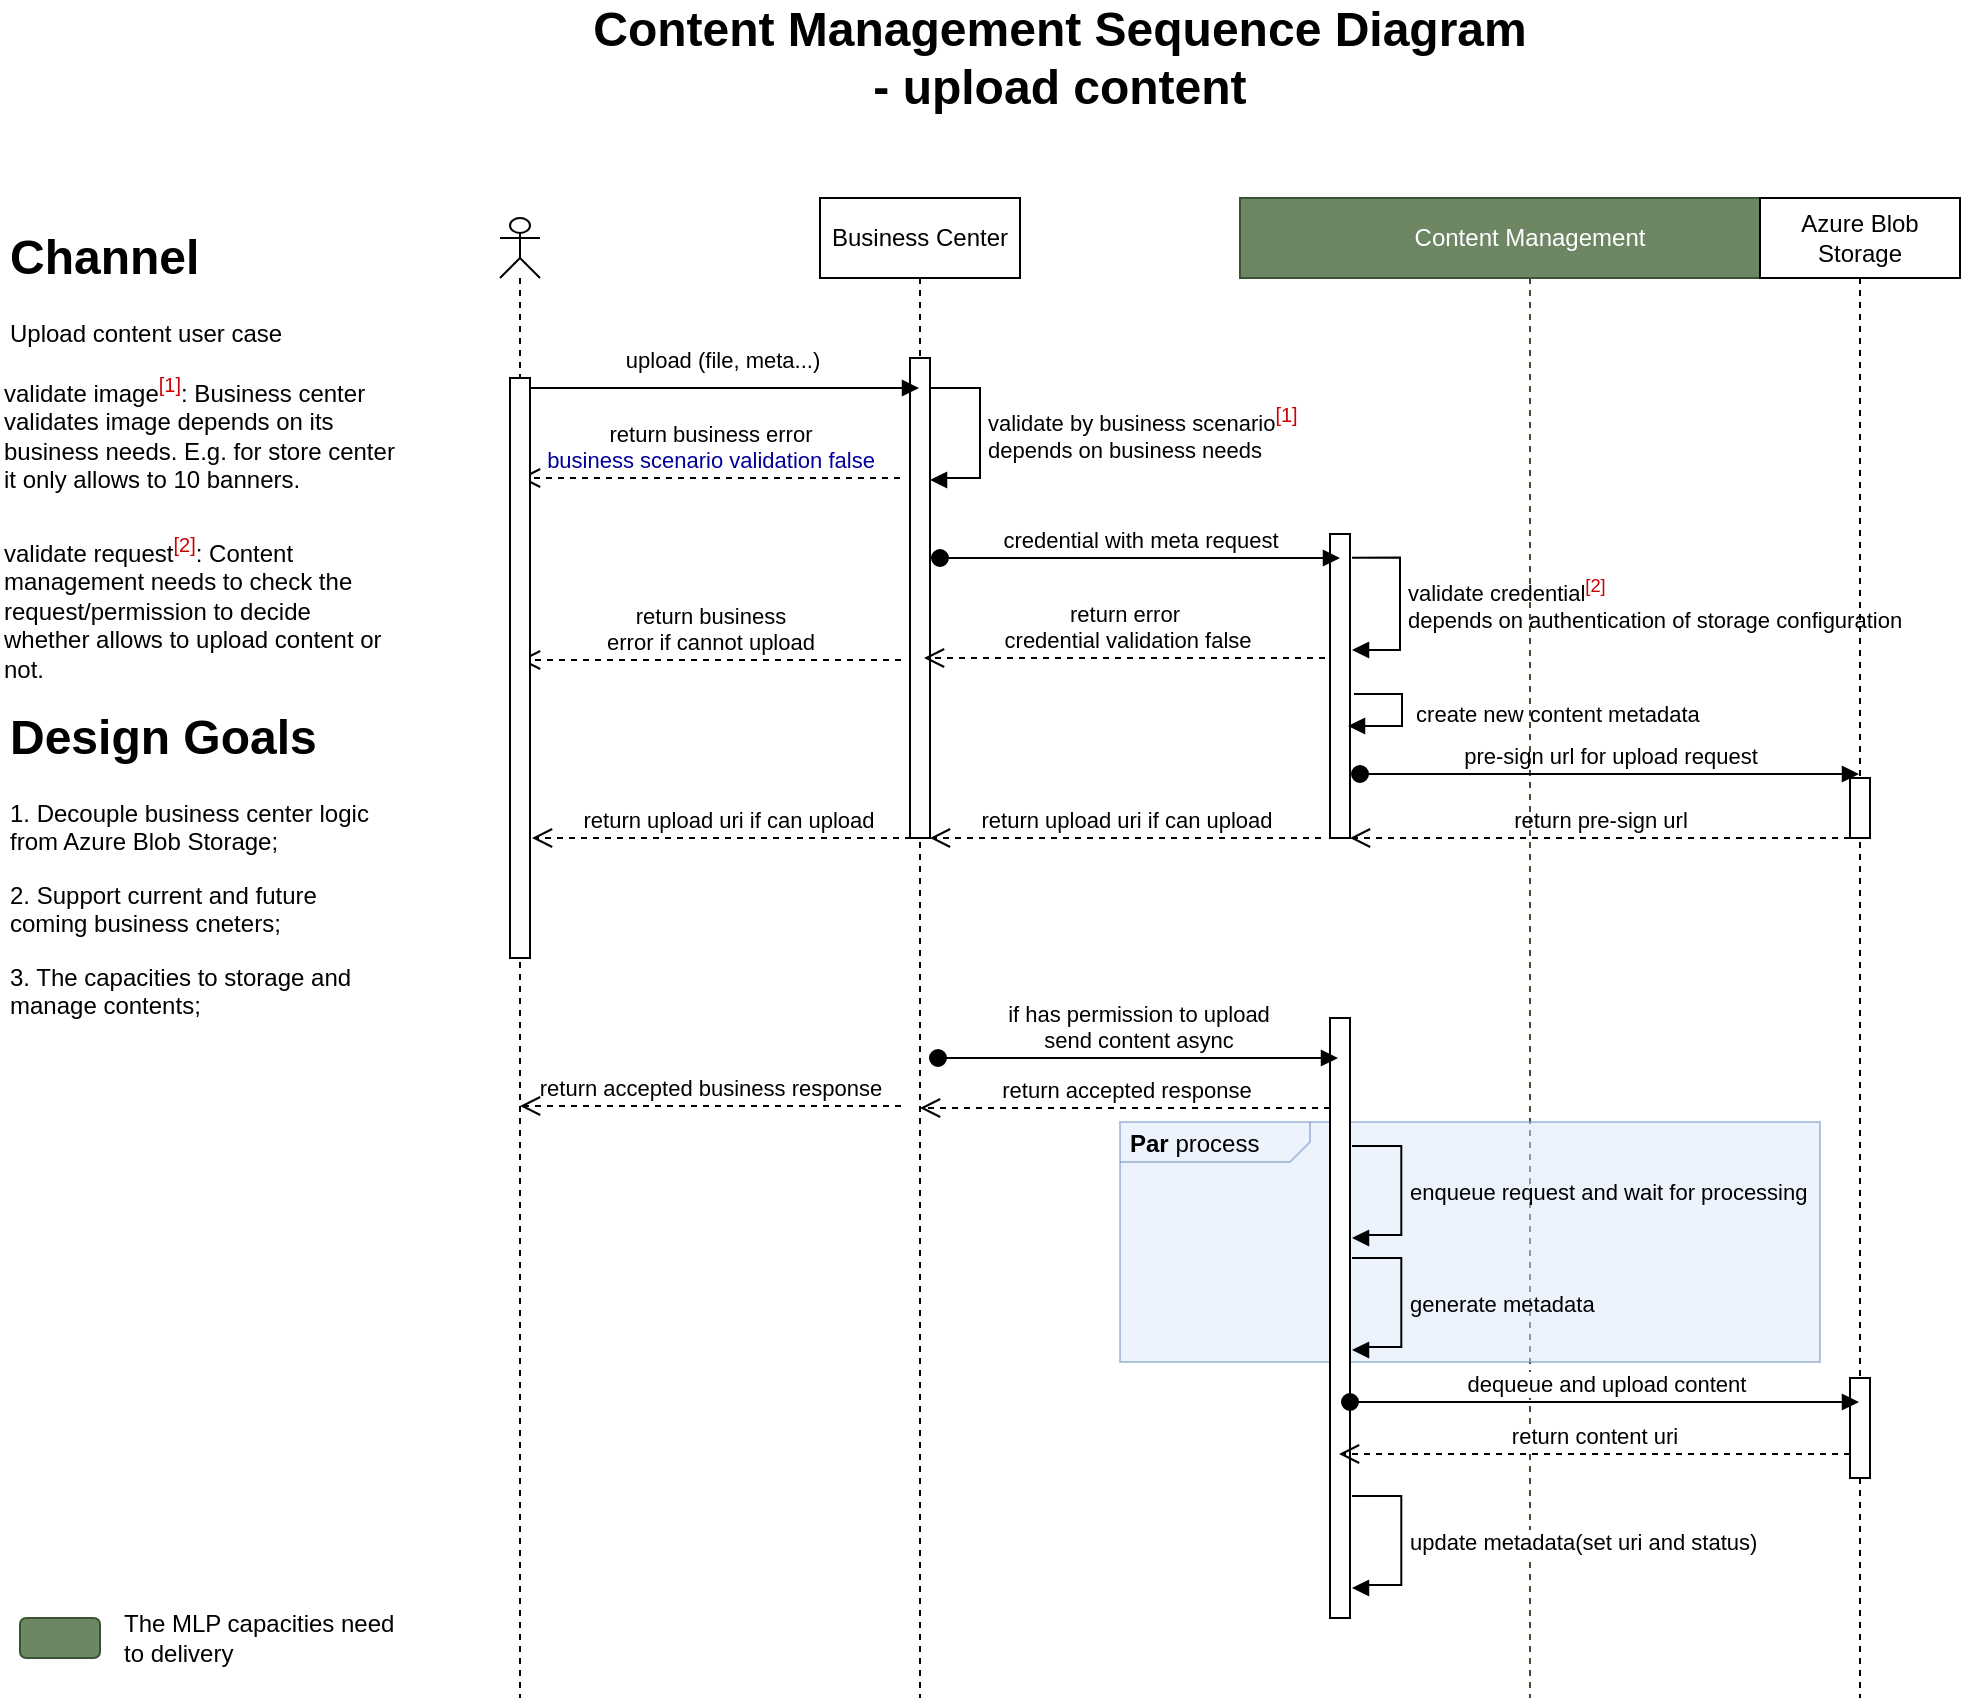 <mxfile type="github" version="12.5.1" pages="2">
  <diagram id="Se-Glehy01dl6wNR-q-G" name="Uploading User Case">
    <mxGraphModel grid="1" shadow="0" math="0" pageHeight="1169" pageWidth="827" pageScale="1" page="1" fold="1" arrows="1" connect="1" tooltips="1" guides="1" gridSize="10" dy="774" dx="3672">
      <root>
        <mxCell id="0"/>
        <mxCell id="1" parent="0"/>
        <mxCell id="fI2PRTh5zaHvBNYzc2sx-4" value="Content Management" parent="1" vertex="1" style="shape=umlLifeline;perimeter=lifelinePerimeter;whiteSpace=wrap;html=1;container=1;collapsible=0;recursiveResize=0;outlineConnect=0;fillColor=#6d8764;strokeColor=#3A5431;fontColor=#ffffff;">
          <mxGeometry as="geometry" height="750" width="290" y="150" x="-1850"/>
        </mxCell>
        <mxCell id="fI2PRTh5zaHvBNYzc2sx-18" value="" parent="fI2PRTh5zaHvBNYzc2sx-4" vertex="1" style="html=1;points=[];perimeter=orthogonalPerimeter;">
          <mxGeometry as="geometry" height="152" width="10" y="168" x="45"/>
        </mxCell>
        <mxCell id="lDLZ59sCFjgZFas71iTA-8" value="pre-sign url for upload request" parent="fI2PRTh5zaHvBNYzc2sx-4" style="html=1;verticalAlign=bottom;startArrow=oval;startFill=1;endArrow=block;startSize=8;labelBackgroundColor=none;" edge="1">
          <mxGeometry as="geometry" width="60" relative="1">
            <mxPoint as="sourcePoint" y="288" x="60"/>
            <mxPoint as="targetPoint" y="288" x="309.5"/>
            <Array as="points">
              <mxPoint y="288" x="150.5"/>
            </Array>
          </mxGeometry>
        </mxCell>
        <mxCell id="fI2PRTh5zaHvBNYzc2sx-2" value="" parent="1" vertex="1" style="shape=umlLifeline;participant=umlActor;perimeter=lifelinePerimeter;whiteSpace=wrap;html=1;container=1;collapsible=0;recursiveResize=0;verticalAlign=top;spacingTop=36;labelBackgroundColor=#ffffff;outlineConnect=0;size=30;">
          <mxGeometry as="geometry" height="740" width="20" y="160" x="-2220"/>
        </mxCell>
        <mxCell id="fI2PRTh5zaHvBNYzc2sx-3" value="Business Center" parent="1" vertex="1" style="shape=umlLifeline;perimeter=lifelinePerimeter;whiteSpace=wrap;html=1;container=1;collapsible=0;recursiveResize=0;outlineConnect=0;">
          <mxGeometry as="geometry" height="750" width="100" y="150" x="-2060"/>
        </mxCell>
        <mxCell id="fI2PRTh5zaHvBNYzc2sx-9" value="" parent="fI2PRTh5zaHvBNYzc2sx-3" vertex="1" style="html=1;points=[];perimeter=orthogonalPerimeter;">
          <mxGeometry as="geometry" height="240" width="10" y="80" x="45"/>
        </mxCell>
        <mxCell id="fI2PRTh5zaHvBNYzc2sx-5" value="Azure Blob Storage" parent="1" vertex="1" style="shape=umlLifeline;perimeter=lifelinePerimeter;whiteSpace=wrap;html=1;container=1;collapsible=0;recursiveResize=0;outlineConnect=0;">
          <mxGeometry as="geometry" height="750" width="100" y="150" x="-1590"/>
        </mxCell>
        <mxCell id="fI2PRTh5zaHvBNYzc2sx-37" value="&lt;p style=&quot;margin: 0px ; margin-top: 4px ; margin-left: 5px ; text-align: left&quot;&gt;&lt;b&gt;Par&lt;/b&gt;&amp;nbsp;process&lt;/p&gt;" parent="fI2PRTh5zaHvBNYzc2sx-5" vertex="1" style="html=1;shape=mxgraph.sysml.package;overflow=fill;labelX=95;align=left;spacingLeft=5;verticalAlign=top;spacingTop=-3;fillColor=#dae8fc;strokeColor=#6c8ebf;opacity=50;">
          <mxGeometry as="geometry" height="120" width="350" y="462" x="-320"/>
        </mxCell>
        <mxCell id="fI2PRTh5zaHvBNYzc2sx-31" value="" parent="fI2PRTh5zaHvBNYzc2sx-5" vertex="1" style="html=1;points=[];perimeter=orthogonalPerimeter;">
          <mxGeometry as="geometry" height="50" width="10" y="590" x="45"/>
        </mxCell>
        <mxCell id="lDLZ59sCFjgZFas71iTA-6" value="" parent="fI2PRTh5zaHvBNYzc2sx-5" vertex="1" style="html=1;points=[];perimeter=orthogonalPerimeter;">
          <mxGeometry as="geometry" height="30" width="10" y="290" x="45"/>
        </mxCell>
        <mxCell id="fI2PRTh5zaHvBNYzc2sx-6" value="&lt;h1&gt;Channel&lt;/h1&gt;&lt;p&gt;Upload content user case&lt;/p&gt;" parent="1" vertex="1" style="text;html=1;strokeColor=none;fillColor=none;spacing=5;spacingTop=-20;whiteSpace=wrap;overflow=hidden;rounded=0;">
          <mxGeometry as="geometry" height="71" width="190" y="160" x="-2470"/>
        </mxCell>
        <mxCell id="fI2PRTh5zaHvBNYzc2sx-7" value="&lt;font style=&quot;font-size: 24px&quot;&gt;&lt;b&gt;Content Management Sequence Diagram&lt;br&gt;- upload content&lt;br&gt;&lt;/b&gt;&lt;/font&gt;" parent="1" vertex="1" style="text;html=1;strokeColor=none;fillColor=none;align=center;verticalAlign=middle;whiteSpace=wrap;rounded=0;">
          <mxGeometry as="geometry" height="20" width="520" y="70" x="-2200"/>
        </mxCell>
        <mxCell id="fI2PRTh5zaHvBNYzc2sx-8" value="upload (file, meta...)" parent="1" style="html=1;verticalAlign=bottom;startArrow=oval;startFill=1;endArrow=block;startSize=8;labelBackgroundColor=none;" edge="1">
          <mxGeometry as="geometry" width="60" y="5" x="0.005" relative="1">
            <mxPoint as="sourcePoint" y="245" x="-2210.5"/>
            <mxPoint as="targetPoint" y="245" x="-2010.5"/>
            <Array as="points">
              <mxPoint y="245" x="-2120"/>
            </Array>
            <mxPoint as="offset" x="1"/>
          </mxGeometry>
        </mxCell>
        <mxCell id="fI2PRTh5zaHvBNYzc2sx-12" value="return business error &lt;br&gt;&lt;font color=&quot;#000099&quot;&gt;business scenario validation false&lt;/font&gt;" parent="1" style="html=1;verticalAlign=bottom;endArrow=open;dashed=1;endSize=8;labelBackgroundColor=none;" edge="1" target="fI2PRTh5zaHvBNYzc2sx-2">
          <mxGeometry as="geometry" relative="1">
            <mxPoint as="sourcePoint" y="290" x="-2020"/>
            <mxPoint as="targetPoint" y="290" x="-2100"/>
          </mxGeometry>
        </mxCell>
        <mxCell id="fI2PRTh5zaHvBNYzc2sx-16" value="validate by business scenario&lt;sup&gt;&lt;font color=&quot;#cc0000&quot; style=&quot;font-size: 10px&quot;&gt;[1]&lt;/font&gt;&lt;/sup&gt;&amp;nbsp;&lt;br&gt;depends on business needs&amp;nbsp;" parent="1" style="edgeStyle=orthogonalEdgeStyle;html=1;align=left;spacingLeft=2;endArrow=block;rounded=0;labelBackgroundColor=none;" edge="1">
          <mxGeometry as="geometry" relative="1">
            <mxPoint as="sourcePoint" y="245" x="-2005"/>
            <Array as="points">
              <mxPoint y="245" x="-1980"/>
              <mxPoint y="290" x="-1980"/>
              <mxPoint y="290" x="-2000"/>
              <mxPoint y="291" x="-2000"/>
            </Array>
            <mxPoint as="targetPoint" y="291" x="-2005"/>
          </mxGeometry>
        </mxCell>
        <mxCell id="fI2PRTh5zaHvBNYzc2sx-17" value="credential with meta request" parent="1" style="html=1;verticalAlign=bottom;startArrow=oval;startFill=1;endArrow=block;startSize=8;labelBackgroundColor=none;" edge="1">
          <mxGeometry as="geometry" width="60" relative="1">
            <mxPoint as="sourcePoint" y="330" x="-2000"/>
            <mxPoint as="targetPoint" y="330" x="-1800"/>
            <Array as="points">
              <mxPoint y="330" x="-1909.5"/>
            </Array>
          </mxGeometry>
        </mxCell>
        <mxCell id="fI2PRTh5zaHvBNYzc2sx-20" value="validate credential&lt;sup&gt;&lt;font color=&quot;#cc0000&quot;&gt;[2]&lt;/font&gt;&lt;/sup&gt;&amp;nbsp;&lt;br&gt;depends on authentication of storage configuration&amp;nbsp;" parent="1" style="edgeStyle=orthogonalEdgeStyle;html=1;align=left;spacingLeft=2;endArrow=block;rounded=0;labelBackgroundColor=none;" edge="1">
          <mxGeometry as="geometry" relative="1">
            <mxPoint as="sourcePoint" y="329.833" x="-1793.997"/>
            <Array as="points">
              <mxPoint y="330" x="-1770"/>
              <mxPoint y="376" x="-1770"/>
              <mxPoint y="376" x="-1790"/>
            </Array>
            <mxPoint as="targetPoint" y="376" x="-1794"/>
          </mxGeometry>
        </mxCell>
        <mxCell id="fI2PRTh5zaHvBNYzc2sx-21" value="return error&lt;br&gt;&amp;nbsp;credential validation false" parent="1" style="html=1;verticalAlign=bottom;endArrow=open;dashed=1;endSize=8;labelBackgroundColor=none;" edge="1">
          <mxGeometry as="geometry" relative="1">
            <mxPoint as="sourcePoint" y="380" x="-1807.5"/>
            <mxPoint as="targetPoint" y="380" x="-2008"/>
          </mxGeometry>
        </mxCell>
        <mxCell id="fI2PRTh5zaHvBNYzc2sx-24" value="return upload uri if can upload" parent="1" style="html=1;verticalAlign=bottom;endArrow=open;dashed=1;endSize=8;labelBackgroundColor=none;" edge="1">
          <mxGeometry as="geometry" relative="1">
            <mxPoint as="sourcePoint" y="470" x="-1809.5"/>
            <mxPoint as="targetPoint" y="470" x="-2005"/>
          </mxGeometry>
        </mxCell>
        <mxCell id="fI2PRTh5zaHvBNYzc2sx-25" value="&amp;nbsp;create new content metadata" parent="1" style="edgeStyle=orthogonalEdgeStyle;html=1;align=left;spacingLeft=2;endArrow=block;rounded=0;labelBackgroundColor=none;" edge="1">
          <mxGeometry as="geometry" relative="1">
            <mxPoint as="sourcePoint" y="398" x="-1793"/>
            <Array as="points">
              <mxPoint y="398" x="-1769"/>
              <mxPoint y="414" x="-1769"/>
              <mxPoint y="414" x="-1796"/>
            </Array>
            <mxPoint as="targetPoint" y="414" x="-1796"/>
          </mxGeometry>
        </mxCell>
        <mxCell id="fI2PRTh5zaHvBNYzc2sx-27" value="" parent="1" vertex="1" style="html=1;points=[];perimeter=orthogonalPerimeter;">
          <mxGeometry as="geometry" height="300" width="10" y="560" x="-1805"/>
        </mxCell>
        <mxCell id="fI2PRTh5zaHvBNYzc2sx-28" value="if has permission to upload &lt;br&gt;send content async" parent="1" style="html=1;verticalAlign=bottom;startArrow=oval;startFill=1;endArrow=block;startSize=8;labelBackgroundColor=none;" edge="1">
          <mxGeometry as="geometry" width="60" relative="1">
            <mxPoint as="sourcePoint" y="580" x="-2001"/>
            <mxPoint as="targetPoint" y="580" x="-1801"/>
            <Array as="points">
              <mxPoint y="580" x="-1910.5"/>
            </Array>
          </mxGeometry>
        </mxCell>
        <mxCell id="fI2PRTh5zaHvBNYzc2sx-30" value="enqueue request and&amp;nbsp;wait&amp;nbsp;for&amp;nbsp;processing&amp;nbsp;" parent="1" style="edgeStyle=orthogonalEdgeStyle;html=1;align=left;spacingLeft=2;endArrow=block;rounded=0;labelBackgroundColor=none;" edge="1">
          <mxGeometry as="geometry" relative="1">
            <mxPoint as="sourcePoint" y="624" x="-1794"/>
            <Array as="points">
              <mxPoint y="623.5" x="-1769.33"/>
              <mxPoint y="668.5" x="-1769.33"/>
              <mxPoint y="668.5" x="-1789.33"/>
              <mxPoint y="669.5" x="-1789.33"/>
            </Array>
            <mxPoint as="targetPoint" y="670" x="-1794"/>
          </mxGeometry>
        </mxCell>
        <mxCell id="fI2PRTh5zaHvBNYzc2sx-32" value="dequeue and upload content" parent="1" style="html=1;verticalAlign=bottom;startArrow=oval;startFill=1;endArrow=block;startSize=8;" edge="1">
          <mxGeometry as="geometry" width="60" relative="1">
            <mxPoint as="sourcePoint" y="752" x="-1795"/>
            <mxPoint as="targetPoint" y="752" x="-1540.5"/>
            <Array as="points">
              <mxPoint y="752" x="-1704.5"/>
            </Array>
          </mxGeometry>
        </mxCell>
        <mxCell id="fI2PRTh5zaHvBNYzc2sx-33" value="return content uri" parent="1" style="html=1;verticalAlign=bottom;endArrow=open;dashed=1;endSize=8;" edge="1">
          <mxGeometry as="geometry" relative="1">
            <mxPoint as="sourcePoint" y="778" x="-1545"/>
            <mxPoint as="targetPoint" y="778" x="-1800.5"/>
          </mxGeometry>
        </mxCell>
        <mxCell id="fI2PRTh5zaHvBNYzc2sx-34" value="generate metadata" parent="1" style="edgeStyle=orthogonalEdgeStyle;html=1;align=left;spacingLeft=2;endArrow=block;rounded=0;labelBackgroundColor=none;" edge="1">
          <mxGeometry as="geometry" relative="1">
            <mxPoint as="sourcePoint" y="680" x="-1794"/>
            <Array as="points">
              <mxPoint y="679.5" x="-1769.33"/>
              <mxPoint y="724.5" x="-1769.33"/>
              <mxPoint y="724.5" x="-1789.33"/>
              <mxPoint y="725.5" x="-1789.33"/>
            </Array>
            <mxPoint as="targetPoint" y="726" x="-1794"/>
          </mxGeometry>
        </mxCell>
        <mxCell id="fI2PRTh5zaHvBNYzc2sx-35" value="return accepted response" parent="1" style="html=1;verticalAlign=bottom;endArrow=open;dashed=1;endSize=8;labelBackgroundColor=none;" edge="1">
          <mxGeometry as="geometry" relative="1">
            <mxPoint as="sourcePoint" y="605" x="-1805"/>
            <mxPoint as="targetPoint" y="605" x="-2010"/>
          </mxGeometry>
        </mxCell>
        <mxCell id="fI2PRTh5zaHvBNYzc2sx-36" value="update metadata(set uri and status)" parent="1" style="edgeStyle=orthogonalEdgeStyle;html=1;align=left;spacingLeft=2;endArrow=block;rounded=0;" edge="1">
          <mxGeometry as="geometry" relative="1">
            <mxPoint as="sourcePoint" y="799" x="-1794"/>
            <Array as="points">
              <mxPoint y="798.5" x="-1769.33"/>
              <mxPoint y="843.5" x="-1769.33"/>
              <mxPoint y="843.5" x="-1789.33"/>
              <mxPoint y="844.5" x="-1789.33"/>
            </Array>
            <mxPoint as="targetPoint" y="845" x="-1794"/>
          </mxGeometry>
        </mxCell>
        <mxCell id="fI2PRTh5zaHvBNYzc2sx-39" value="return business &lt;br&gt;error if cannot upload" parent="1" style="html=1;verticalAlign=bottom;endArrow=open;dashed=1;endSize=8;labelBackgroundColor=none;" edge="1">
          <mxGeometry as="geometry" relative="1">
            <mxPoint as="sourcePoint" y="381" x="-2019.5"/>
            <mxPoint as="targetPoint" y="381" x="-2210"/>
          </mxGeometry>
        </mxCell>
        <mxCell id="fI2PRTh5zaHvBNYzc2sx-41" value="return accepted business response" parent="1" style="html=1;verticalAlign=bottom;endArrow=open;dashed=1;endSize=8;labelBackgroundColor=none;" edge="1">
          <mxGeometry as="geometry" relative="1">
            <mxPoint as="sourcePoint" y="604" x="-2019.5"/>
            <mxPoint as="targetPoint" y="604" x="-2210"/>
          </mxGeometry>
        </mxCell>
        <mxCell id="PvR2-Of-hzqEuAxM7F6R-1" value="validate image&lt;sup&gt;&lt;font color=&quot;#cc0000&quot;&gt;[1]&lt;/font&gt;&lt;/sup&gt;: Business center validates image depends on its business needs. E.g. for store center it only allows to 10 banners.&amp;nbsp;" parent="1" vertex="1" style="text;html=1;whiteSpace=wrap;">
          <mxGeometry as="geometry" height="80" width="200" y="231" x="-2470"/>
        </mxCell>
        <mxCell id="PvR2-Of-hzqEuAxM7F6R-2" value="validate request&lt;sup&gt;&lt;font color=&quot;#cc0000&quot;&gt;[2]&lt;/font&gt;&lt;/sup&gt;: Content management needs to check the request/permission to decide whether allows to upload content or not." parent="1" vertex="1" style="text;html=1;whiteSpace=wrap;">
          <mxGeometry as="geometry" height="80" width="200" y="311" x="-2470"/>
        </mxCell>
        <mxCell id="U4m3X5Pd-2RmzHpy8CRf-1" value="&lt;h1&gt;Design Goals&lt;/h1&gt;&lt;p&gt;1. Decouple business center logic from Azure Blob Storage;&lt;/p&gt;&lt;p&gt;2. Support current and future coming business cneters; &amp;nbsp;&lt;/p&gt;&lt;p&gt;3. The capacities to storage and manage contents;&lt;/p&gt;" parent="1" vertex="1" style="text;html=1;strokeColor=none;fillColor=none;spacing=5;spacingTop=-20;whiteSpace=wrap;overflow=hidden;rounded=0;">
          <mxGeometry as="geometry" height="170" width="190" y="400" x="-2470"/>
        </mxCell>
        <mxCell id="U4m3X5Pd-2RmzHpy8CRf-2" value="" parent="1" vertex="1" style="rounded=1;whiteSpace=wrap;html=1;fillColor=#6d8764;strokeColor=#3A5431;fontColor=#ffffff;">
          <mxGeometry as="geometry" height="20" width="40" y="860" x="-2460"/>
        </mxCell>
        <mxCell id="U4m3X5Pd-2RmzHpy8CRf-3" value="The MLP capacities need to delivery" parent="1" vertex="1" style="text;html=1;strokeColor=none;fillColor=none;align=left;verticalAlign=middle;whiteSpace=wrap;rounded=0;">
          <mxGeometry as="geometry" height="30" width="150" y="855" x="-2410"/>
        </mxCell>
        <mxCell id="lDLZ59sCFjgZFas71iTA-5" value="" parent="1" vertex="1" style="html=1;points=[];perimeter=orthogonalPerimeter;align=left;">
          <mxGeometry as="geometry" height="290" width="10" y="240" x="-2215"/>
        </mxCell>
        <mxCell id="lDLZ59sCFjgZFas71iTA-9" value="return pre-sign url" parent="1" style="html=1;verticalAlign=bottom;endArrow=open;dashed=1;endSize=8;labelBackgroundColor=none;" edge="1">
          <mxGeometry as="geometry" relative="1">
            <mxPoint as="sourcePoint" y="470" x="-1545"/>
            <mxPoint as="targetPoint" y="470" x="-1795"/>
          </mxGeometry>
        </mxCell>
        <mxCell id="lDLZ59sCFjgZFas71iTA-10" value="return upload uri if can upload" parent="1" style="html=1;verticalAlign=bottom;endArrow=open;dashed=1;endSize=8;labelBackgroundColor=none;" edge="1">
          <mxGeometry as="geometry" relative="1">
            <mxPoint as="sourcePoint" y="470" x="-2008.5"/>
            <mxPoint as="targetPoint" y="470" x="-2204"/>
          </mxGeometry>
        </mxCell>
      </root>
    </mxGraphModel>
  </diagram>
  <diagram id="jyZ-UgAI93Bx1oLYN5VF" name="Uploading Flow">
    <mxGraphModel grid="1" shadow="0" math="0" pageHeight="1169" pageWidth="827" pageScale="1" page="1" fold="1" arrows="1" connect="1" tooltips="1" guides="1" gridSize="10" dy="774" dx="1191">
      <root>
        <mxCell id="dsQxGTqZnhhS0Hhq-feO-0"/>
        <mxCell id="dsQxGTqZnhhS0Hhq-feO-1" parent="dsQxGTqZnhhS0Hhq-feO-0"/>
        <mxCell id="Udotl3SnngNRSzQwj5J_-15" value="" parent="dsQxGTqZnhhS0Hhq-feO-1" vertex="1" style="rounded=0;whiteSpace=wrap;html=1;">
          <mxGeometry as="geometry" height="230" width="1400" y="100" x="150"/>
        </mxCell>
        <mxCell id="dsQxGTqZnhhS0Hhq-feO-4" value="Content Working Flow" parent="dsQxGTqZnhhS0Hhq-feO-1" vertex="1" style="rounded=0;whiteSpace=wrap;html=1;">
          <mxGeometry as="geometry" height="30" width="1400" y="70" x="150"/>
        </mxCell>
        <mxCell id="Xnf22G6UInGDL0EMW7Zc-5" value="待审批" parent="dsQxGTqZnhhS0Hhq-feO-1" vertex="1" style="rounded=1;whiteSpace=wrap;html=1;">
          <mxGeometry as="geometry" height="30" width="130" y="230" x="273"/>
        </mxCell>
        <mxCell id="Xnf22G6UInGDL0EMW7Zc-10" value="已审批未发布" parent="dsQxGTqZnhhS0Hhq-feO-1" vertex="1" style="rounded=1;whiteSpace=wrap;html=1;">
          <mxGeometry as="geometry" height="30" width="130" y="230" x="498"/>
        </mxCell>
        <mxCell id="nNc08ZOLp3TUry_A3uPC-3" value="审批通过" parent="dsQxGTqZnhhS0Hhq-feO-1" vertex="1" style="text;html=1;strokeColor=none;fillColor=none;align=center;verticalAlign=middle;whiteSpace=wrap;rounded=0;">
          <mxGeometry as="geometry" height="30" width="90" y="190" x="405"/>
        </mxCell>
        <mxCell id="nNc08ZOLp3TUry_A3uPC-4" value="" parent="dsQxGTqZnhhS0Hhq-feO-1" vertex="1" style="html=1;shadow=0;dashed=0;align=center;verticalAlign=middle;shape=mxgraph.arrows2.arrow;dy=0.67;dx=20;notch=0;">
          <mxGeometry as="geometry" height="20" width="70" y="235" x="415"/>
        </mxCell>
        <mxCell id="nNc08ZOLp3TUry_A3uPC-5" value="上传内容" parent="dsQxGTqZnhhS0Hhq-feO-1" vertex="1" style="text;html=1;strokeColor=none;fillColor=none;align=center;verticalAlign=middle;whiteSpace=wrap;rounded=0;">
          <mxGeometry as="geometry" height="30" width="90" y="190" x="178"/>
        </mxCell>
        <mxCell id="nNc08ZOLp3TUry_A3uPC-6" value="" parent="dsQxGTqZnhhS0Hhq-feO-1" vertex="1" style="html=1;shadow=0;dashed=0;align=center;verticalAlign=middle;shape=mxgraph.arrows2.arrow;dy=0.67;dx=20;notch=0;">
          <mxGeometry as="geometry" height="20" width="70" y="235" x="190"/>
        </mxCell>
        <mxCell id="Udotl3SnngNRSzQwj5J_-0" value="已发布" parent="dsQxGTqZnhhS0Hhq-feO-1" vertex="1" style="rounded=1;whiteSpace=wrap;html=1;">
          <mxGeometry as="geometry" height="30" width="130" y="230" x="949"/>
        </mxCell>
        <mxCell id="Udotl3SnngNRSzQwj5J_-1" value="业务配置" parent="dsQxGTqZnhhS0Hhq-feO-1" vertex="1" style="text;html=1;strokeColor=none;fillColor=none;align=center;verticalAlign=middle;whiteSpace=wrap;rounded=0;">
          <mxGeometry as="geometry" height="30" width="90" y="190" x="632"/>
        </mxCell>
        <mxCell id="Udotl3SnngNRSzQwj5J_-2" value="" parent="dsQxGTqZnhhS0Hhq-feO-1" vertex="1" style="html=1;shadow=0;dashed=0;align=center;verticalAlign=middle;shape=mxgraph.arrows2.arrow;dy=0.67;dx=20;notch=0;">
          <mxGeometry as="geometry" height="20" width="70" y="235" x="641"/>
        </mxCell>
        <mxCell id="Udotl3SnngNRSzQwj5J_-3" value="待生效" parent="dsQxGTqZnhhS0Hhq-feO-1" vertex="1" style="rounded=1;whiteSpace=wrap;html=1;">
          <mxGeometry as="geometry" height="30" width="130" y="230" x="724"/>
        </mxCell>
        <mxCell id="Udotl3SnngNRSzQwj5J_-4" value="" parent="dsQxGTqZnhhS0Hhq-feO-1" vertex="1" style="html=1;shadow=0;dashed=0;align=center;verticalAlign=middle;shape=mxgraph.arrows2.arrow;dy=0.67;dx=20;notch=0;">
          <mxGeometry as="geometry" height="20" width="70" y="235" x="866"/>
        </mxCell>
        <mxCell id="Udotl3SnngNRSzQwj5J_-5" value="业务审核&lt;br&gt;（人工或自动）&amp;nbsp;" parent="dsQxGTqZnhhS0Hhq-feO-1" vertex="1" style="text;html=1;strokeColor=none;fillColor=none;align=center;verticalAlign=middle;whiteSpace=wrap;rounded=0;">
          <mxGeometry as="geometry" height="30" width="102" y="190" x="853"/>
        </mxCell>
        <mxCell id="Udotl3SnngNRSzQwj5J_-14" parent="dsQxGTqZnhhS0Hhq-feO-1" style="edgeStyle=orthogonalEdgeStyle;rounded=0;orthogonalLoop=1;jettySize=auto;html=1;exitX=0.5;exitY=0;exitDx=0;exitDy=0;entryX=0.5;entryY=0;entryDx=0;entryDy=0;" edge="1" target="Udotl3SnngNRSzQwj5J_-1" source="Udotl3SnngNRSzQwj5J_-6">
          <mxGeometry as="geometry" relative="1">
            <Array as="points">
              <mxPoint y="160" x="1465"/>
              <mxPoint y="160" x="677"/>
            </Array>
          </mxGeometry>
        </mxCell>
        <mxCell id="Udotl3SnngNRSzQwj5J_-6" value="失效" parent="dsQxGTqZnhhS0Hhq-feO-1" vertex="1" style="rounded=1;whiteSpace=wrap;html=1;">
          <mxGeometry as="geometry" height="30" width="130" y="230" x="1400"/>
        </mxCell>
        <mxCell id="Udotl3SnngNRSzQwj5J_-7" value="" parent="dsQxGTqZnhhS0Hhq-feO-1" vertex="1" style="html=1;shadow=0;dashed=0;align=center;verticalAlign=middle;shape=mxgraph.arrows2.arrow;dy=0.67;dx=20;notch=0;">
          <mxGeometry as="geometry" height="20" width="70" y="235" x="1092"/>
        </mxCell>
        <mxCell id="Udotl3SnngNRSzQwj5J_-8" value="业务配置" parent="dsQxGTqZnhhS0Hhq-feO-1" vertex="1" style="text;html=1;strokeColor=none;fillColor=none;align=center;verticalAlign=middle;whiteSpace=wrap;rounded=0;">
          <mxGeometry as="geometry" height="30" width="102" y="190" x="1080"/>
        </mxCell>
        <mxCell id="Udotl3SnngNRSzQwj5J_-9" value="" parent="dsQxGTqZnhhS0Hhq-feO-1" vertex="1" style="html=1;shadow=0;dashed=0;align=center;verticalAlign=middle;shape=mxgraph.arrows2.arrow;dy=0.67;dx=20;notch=0;">
          <mxGeometry as="geometry" height="20" width="70" y="235" x="1317"/>
        </mxCell>
        <mxCell id="Udotl3SnngNRSzQwj5J_-10" value="业务审核&lt;br&gt;（人工或自动）&amp;nbsp;" parent="dsQxGTqZnhhS0Hhq-feO-1" vertex="1" style="text;html=1;strokeColor=none;fillColor=none;align=center;verticalAlign=middle;whiteSpace=wrap;rounded=0;">
          <mxGeometry as="geometry" height="30" width="102" y="190" x="1307"/>
        </mxCell>
        <mxCell id="Udotl3SnngNRSzQwj5J_-11" value="待失效审核" parent="dsQxGTqZnhhS0Hhq-feO-1" vertex="1" style="rounded=1;whiteSpace=wrap;html=1;">
          <mxGeometry as="geometry" height="30" width="130" y="230" x="1175"/>
        </mxCell>
        <mxCell id="Udotl3SnngNRSzQwj5J_-16" value="&lt;h1&gt;Content Management Capabilities&lt;/h1&gt;&lt;p&gt;&lt;ul&gt;&lt;li&gt;Upload&lt;/li&gt;&lt;li&gt;Download&lt;/li&gt;&lt;li&gt;Query&lt;/li&gt;&lt;li&gt;Content version management&lt;/li&gt;&lt;/ul&gt;&lt;/p&gt;" parent="dsQxGTqZnhhS0Hhq-feO-1" vertex="1" style="text;html=1;strokeColor=none;fillColor=none;spacing=5;spacingTop=-20;whiteSpace=wrap;overflow=hidden;rounded=0;">
          <mxGeometry as="geometry" height="140" width="340" y="400" x="150"/>
        </mxCell>
      </root>
    </mxGraphModel>
  </diagram>
</mxfile>
